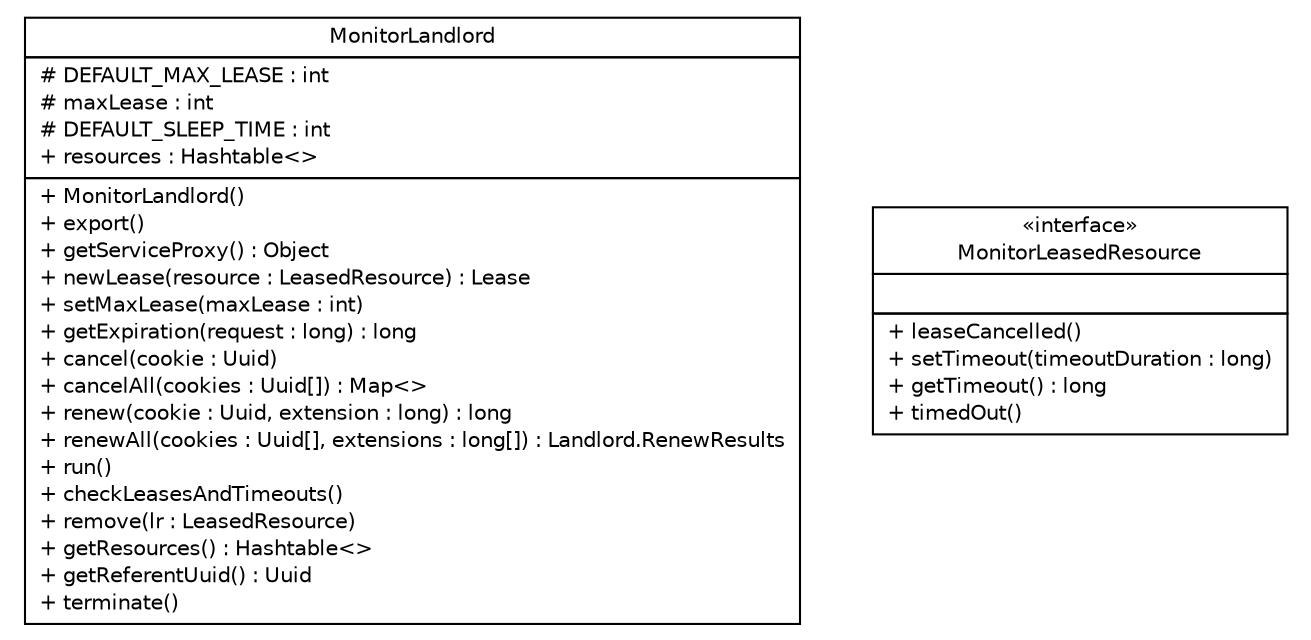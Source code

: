 #!/usr/local/bin/dot
#
# Class diagram 
# Generated by UMLGraph version R5_6 (http://www.umlgraph.org/)
#

digraph G {
	edge [fontname="Helvetica",fontsize=10,labelfontname="Helvetica",labelfontsize=10];
	node [fontname="Helvetica",fontsize=10,shape=plaintext];
	nodesep=0.25;
	ranksep=0.5;
	// sorcer.core.provider.exertmonitor.lease.MonitorLandlord
	c20590 [label=<<table title="sorcer.core.provider.exertmonitor.lease.MonitorLandlord" border="0" cellborder="1" cellspacing="0" cellpadding="2" port="p" href="./MonitorLandlord.html">
		<tr><td><table border="0" cellspacing="0" cellpadding="1">
<tr><td align="center" balign="center"> MonitorLandlord </td></tr>
		</table></td></tr>
		<tr><td><table border="0" cellspacing="0" cellpadding="1">
<tr><td align="left" balign="left"> # DEFAULT_MAX_LEASE : int </td></tr>
<tr><td align="left" balign="left"> # maxLease : int </td></tr>
<tr><td align="left" balign="left"> # DEFAULT_SLEEP_TIME : int </td></tr>
<tr><td align="left" balign="left"> + resources : Hashtable&lt;&gt; </td></tr>
		</table></td></tr>
		<tr><td><table border="0" cellspacing="0" cellpadding="1">
<tr><td align="left" balign="left"> + MonitorLandlord() </td></tr>
<tr><td align="left" balign="left"> + export() </td></tr>
<tr><td align="left" balign="left"> + getServiceProxy() : Object </td></tr>
<tr><td align="left" balign="left"> + newLease(resource : LeasedResource) : Lease </td></tr>
<tr><td align="left" balign="left"> + setMaxLease(maxLease : int) </td></tr>
<tr><td align="left" balign="left"> + getExpiration(request : long) : long </td></tr>
<tr><td align="left" balign="left"> + cancel(cookie : Uuid) </td></tr>
<tr><td align="left" balign="left"> + cancelAll(cookies : Uuid[]) : Map&lt;&gt; </td></tr>
<tr><td align="left" balign="left"> + renew(cookie : Uuid, extension : long) : long </td></tr>
<tr><td align="left" balign="left"> + renewAll(cookies : Uuid[], extensions : long[]) : Landlord.RenewResults </td></tr>
<tr><td align="left" balign="left"> + run() </td></tr>
<tr><td align="left" balign="left"> + checkLeasesAndTimeouts() </td></tr>
<tr><td align="left" balign="left"> + remove(lr : LeasedResource) </td></tr>
<tr><td align="left" balign="left"> + getResources() : Hashtable&lt;&gt; </td></tr>
<tr><td align="left" balign="left"> + getReferentUuid() : Uuid </td></tr>
<tr><td align="left" balign="left"> + terminate() </td></tr>
		</table></td></tr>
		</table>>, URL="./MonitorLandlord.html", fontname="Helvetica", fontcolor="black", fontsize=10.0];
	// sorcer.core.provider.exertmonitor.lease.MonitorLandlord.MonitorLeasedResource
	c20591 [label=<<table title="sorcer.core.provider.exertmonitor.lease.MonitorLandlord.MonitorLeasedResource" border="0" cellborder="1" cellspacing="0" cellpadding="2" port="p" href="./MonitorLandlord.MonitorLeasedResource.html">
		<tr><td><table border="0" cellspacing="0" cellpadding="1">
<tr><td align="center" balign="center"> &#171;interface&#187; </td></tr>
<tr><td align="center" balign="center"> MonitorLeasedResource </td></tr>
		</table></td></tr>
		<tr><td><table border="0" cellspacing="0" cellpadding="1">
<tr><td align="left" balign="left">  </td></tr>
		</table></td></tr>
		<tr><td><table border="0" cellspacing="0" cellpadding="1">
<tr><td align="left" balign="left"> + leaseCancelled() </td></tr>
<tr><td align="left" balign="left"> + setTimeout(timeoutDuration : long) </td></tr>
<tr><td align="left" balign="left"> + getTimeout() : long </td></tr>
<tr><td align="left" balign="left"> + timedOut() </td></tr>
		</table></td></tr>
		</table>>, URL="./MonitorLandlord.MonitorLeasedResource.html", fontname="Helvetica", fontcolor="black", fontsize=10.0];
}


